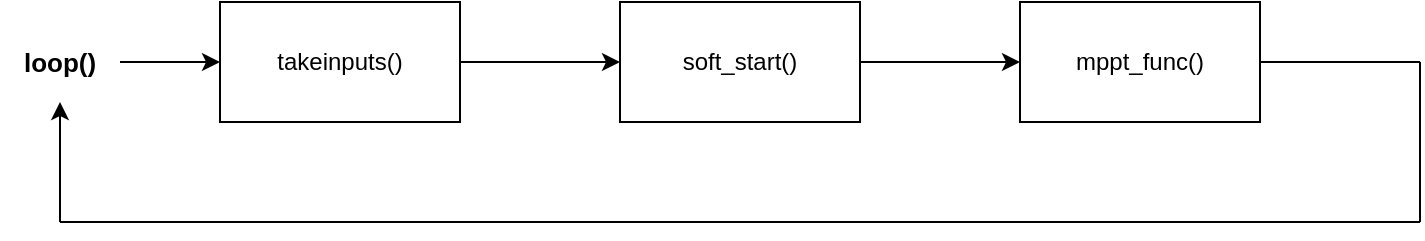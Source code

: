 <mxfile version="14.4.3" type="device"><diagram id="OxowpB7S9sU4OiuraGpE" name="Page-1"><mxGraphModel dx="1038" dy="580" grid="1" gridSize="10" guides="1" tooltips="1" connect="1" arrows="1" fold="1" page="1" pageScale="1" pageWidth="850" pageHeight="1100" math="0" shadow="0"><root><mxCell id="0"/><mxCell id="1" parent="0"/><mxCell id="8fLKf6A5ealGXIrcCOL6-4" value="" style="edgeStyle=orthogonalEdgeStyle;rounded=0;orthogonalLoop=1;jettySize=auto;html=1;" edge="1" parent="1" source="8fLKf6A5ealGXIrcCOL6-1" target="8fLKf6A5ealGXIrcCOL6-3"><mxGeometry relative="1" as="geometry"/></mxCell><mxCell id="8fLKf6A5ealGXIrcCOL6-1" value="&lt;b&gt;&lt;font style=&quot;font-size: 13px&quot;&gt;loop()&lt;/font&gt;&lt;/b&gt;" style="text;html=1;strokeColor=none;fillColor=none;align=center;verticalAlign=middle;whiteSpace=wrap;rounded=0;" vertex="1" parent="1"><mxGeometry x="50" y="60" width="60" height="40" as="geometry"/></mxCell><mxCell id="8fLKf6A5ealGXIrcCOL6-6" value="" style="edgeStyle=orthogonalEdgeStyle;rounded=0;orthogonalLoop=1;jettySize=auto;html=1;" edge="1" parent="1" source="8fLKf6A5ealGXIrcCOL6-3" target="8fLKf6A5ealGXIrcCOL6-5"><mxGeometry relative="1" as="geometry"/></mxCell><mxCell id="8fLKf6A5ealGXIrcCOL6-3" value="takeinputs()" style="whiteSpace=wrap;html=1;" vertex="1" parent="1"><mxGeometry x="160" y="50" width="120" height="60" as="geometry"/></mxCell><mxCell id="8fLKf6A5ealGXIrcCOL6-8" value="" style="edgeStyle=orthogonalEdgeStyle;rounded=0;orthogonalLoop=1;jettySize=auto;html=1;" edge="1" parent="1" source="8fLKf6A5ealGXIrcCOL6-5" target="8fLKf6A5ealGXIrcCOL6-7"><mxGeometry relative="1" as="geometry"/></mxCell><mxCell id="8fLKf6A5ealGXIrcCOL6-5" value="soft_start()" style="whiteSpace=wrap;html=1;" vertex="1" parent="1"><mxGeometry x="360" y="50" width="120" height="60" as="geometry"/></mxCell><mxCell id="8fLKf6A5ealGXIrcCOL6-7" value="mppt_func()" style="whiteSpace=wrap;html=1;" vertex="1" parent="1"><mxGeometry x="560" y="50" width="120" height="60" as="geometry"/></mxCell><mxCell id="8fLKf6A5ealGXIrcCOL6-9" value="" style="endArrow=none;html=1;entryX=1;entryY=0.5;entryDx=0;entryDy=0;" edge="1" parent="1" target="8fLKf6A5ealGXIrcCOL6-7"><mxGeometry width="50" height="50" relative="1" as="geometry"><mxPoint x="760" y="80" as="sourcePoint"/><mxPoint x="450" y="170" as="targetPoint"/></mxGeometry></mxCell><mxCell id="8fLKf6A5ealGXIrcCOL6-10" value="" style="endArrow=classic;html=1;entryX=0.5;entryY=1;entryDx=0;entryDy=0;" edge="1" parent="1" target="8fLKf6A5ealGXIrcCOL6-1"><mxGeometry width="50" height="50" relative="1" as="geometry"><mxPoint x="80" y="160" as="sourcePoint"/><mxPoint x="450" y="170" as="targetPoint"/></mxGeometry></mxCell><mxCell id="8fLKf6A5ealGXIrcCOL6-11" value="" style="endArrow=none;html=1;" edge="1" parent="1"><mxGeometry width="50" height="50" relative="1" as="geometry"><mxPoint x="80" y="160" as="sourcePoint"/><mxPoint x="760" y="160" as="targetPoint"/></mxGeometry></mxCell><mxCell id="8fLKf6A5ealGXIrcCOL6-12" value="" style="endArrow=none;html=1;" edge="1" parent="1"><mxGeometry width="50" height="50" relative="1" as="geometry"><mxPoint x="760" y="160" as="sourcePoint"/><mxPoint x="760" y="80" as="targetPoint"/></mxGeometry></mxCell></root></mxGraphModel></diagram></mxfile>